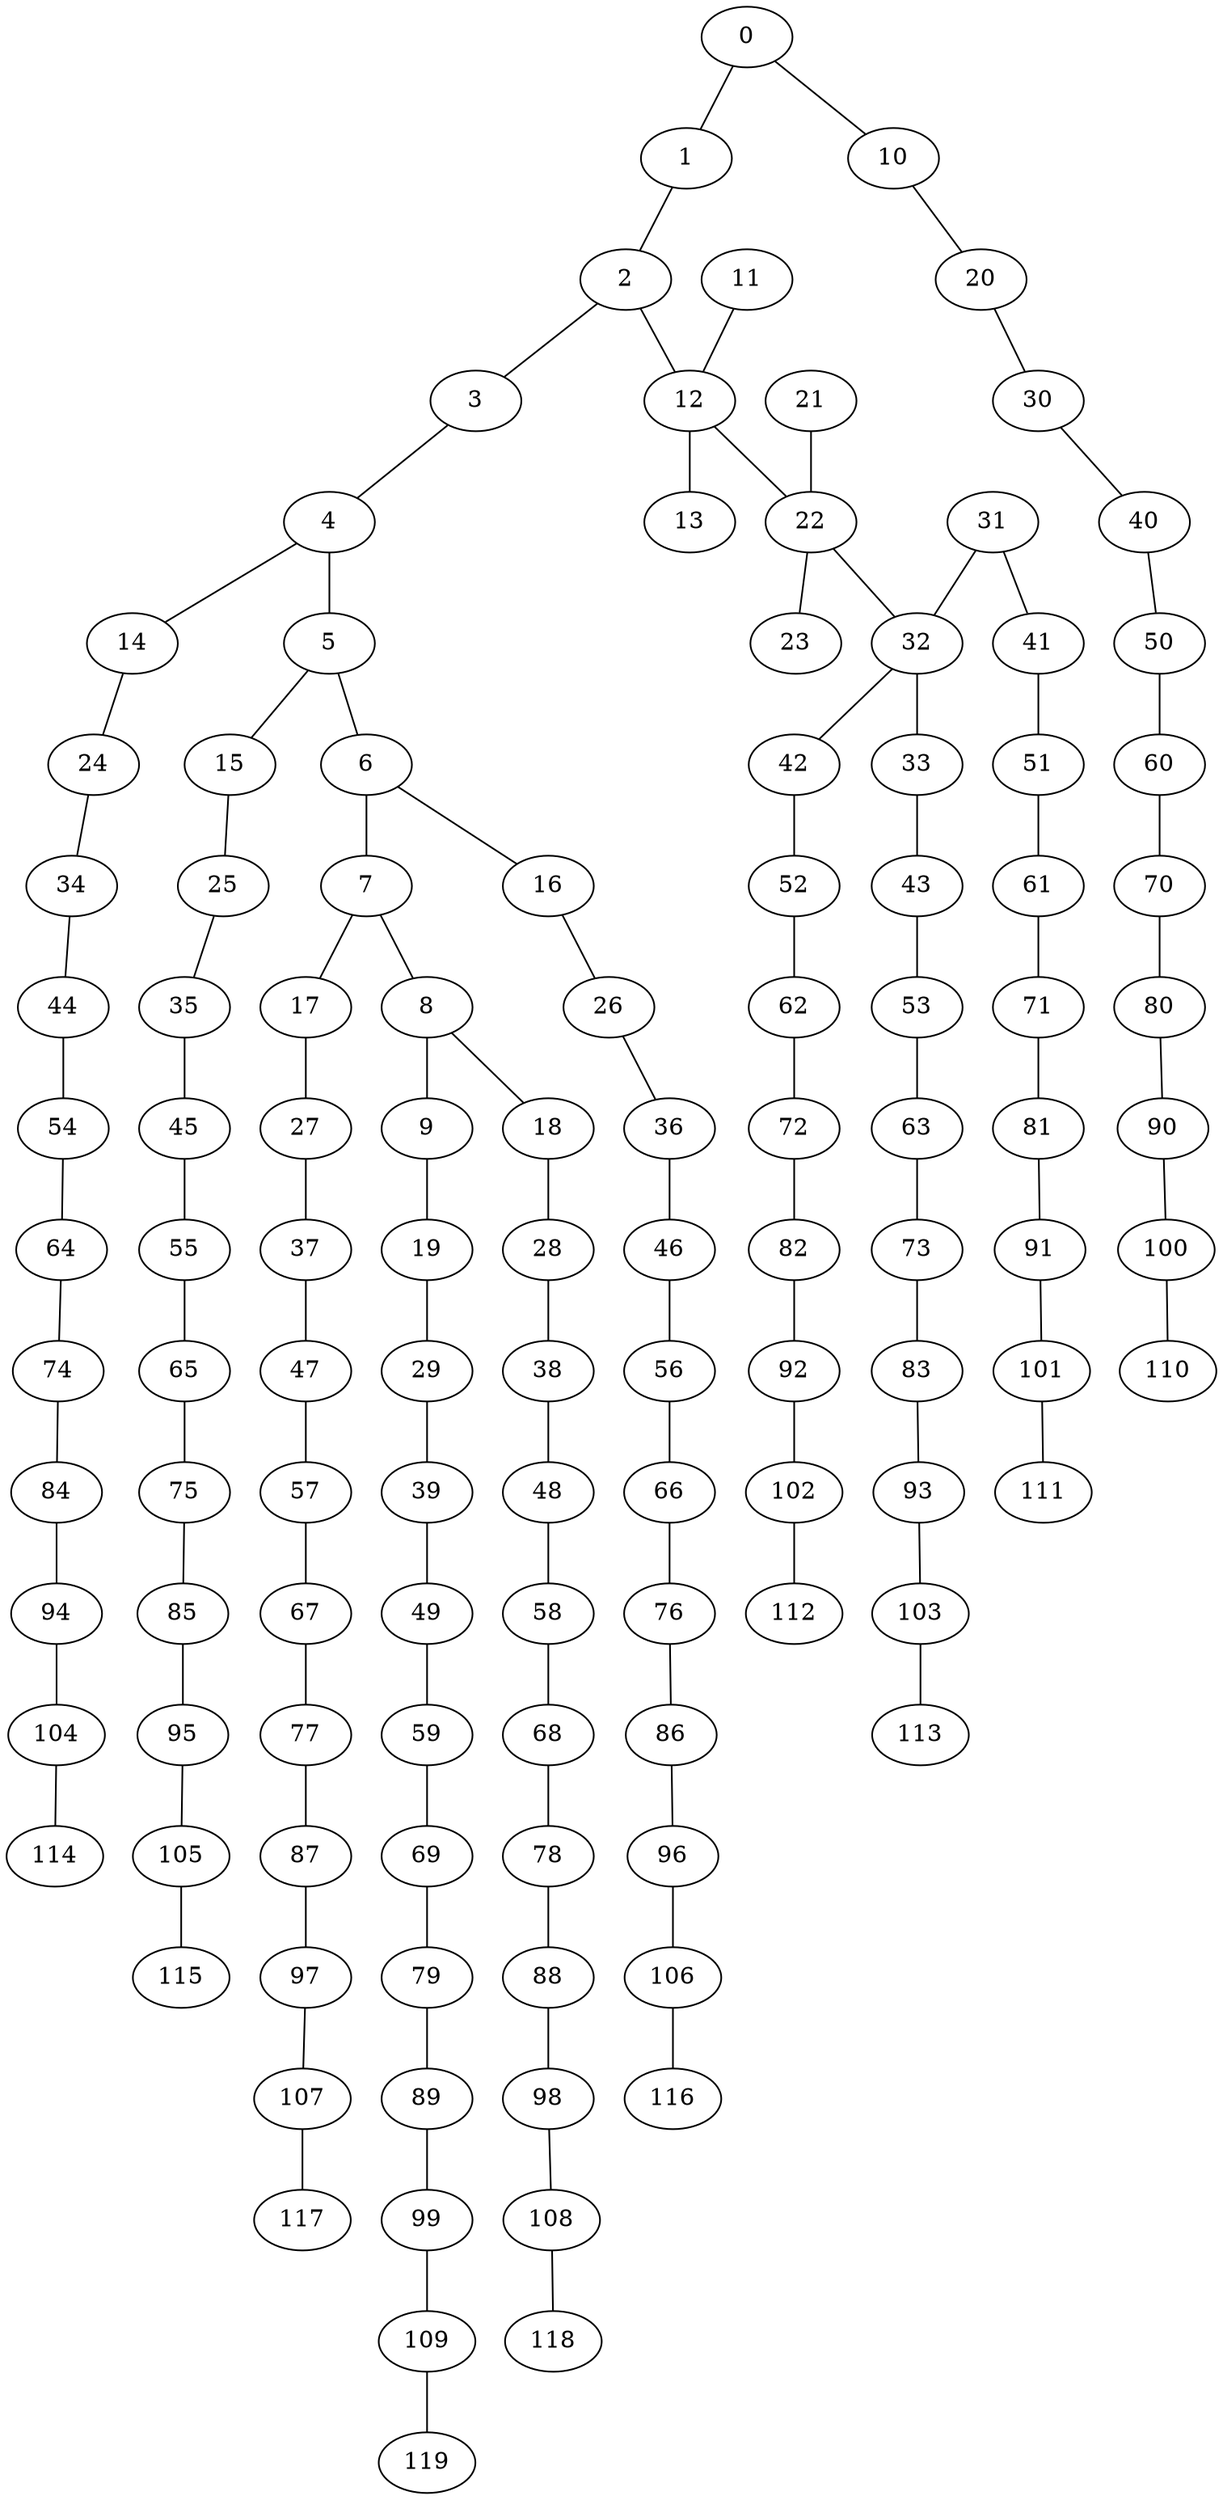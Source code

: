 graph G {
  32;
  22;
  12;
  2;
  1;
  0;
  3;
  4;
  5;
  6;
  7;
  8;
  9;
  10;
  11;
  13;
  14;
  15;
  16;
  17;
  18;
  19;
  20;
  21;
  23;
  24;
  25;
  26;
  27;
  28;
  29;
  30;
  31;
  33;
  34;
  35;
  36;
  37;
  38;
  39;
  40;
  41;
  42;
  43;
  44;
  45;
  46;
  47;
  48;
  49;
  50;
  51;
  52;
  53;
  54;
  55;
  56;
  57;
  58;
  59;
  60;
  61;
  62;
  63;
  64;
  65;
  66;
  67;
  68;
  69;
  70;
  71;
  72;
  73;
  74;
  75;
  76;
  77;
  78;
  79;
  80;
  81;
  82;
  83;
  84;
  85;
  86;
  87;
  88;
  89;
  90;
  91;
  92;
  93;
  94;
  95;
  96;
  97;
  98;
  99;
  100;
  101;
  102;
  103;
  104;
  105;
  106;
  107;
  108;
  109;
  110;
  111;
  112;
  113;
  114;
  115;
  116;
  117;
  118;
  119;
   22 -- 32;
   12 -- 22;
   2 -- 12;
   1 -- 2;
   0 -- 1;
   2 -- 3;
   3 -- 4;
   4 -- 5;
   5 -- 6;
   6 -- 7;
   7 -- 8;
   8 -- 9;
   0 -- 10;
   11 -- 12;
   12 -- 13;
   4 -- 14;
   5 -- 15;
   6 -- 16;
   7 -- 17;
   8 -- 18;
   9 -- 19;
   10 -- 20;
   21 -- 22;
   22 -- 23;
   14 -- 24;
   15 -- 25;
   16 -- 26;
   17 -- 27;
   18 -- 28;
   19 -- 29;
   20 -- 30;
   31 -- 32;
   32 -- 33;
   24 -- 34;
   25 -- 35;
   26 -- 36;
   27 -- 37;
   28 -- 38;
   29 -- 39;
   30 -- 40;
   31 -- 41;
   32 -- 42;
   33 -- 43;
   34 -- 44;
   35 -- 45;
   36 -- 46;
   37 -- 47;
   38 -- 48;
   39 -- 49;
   40 -- 50;
   41 -- 51;
   42 -- 52;
   43 -- 53;
   44 -- 54;
   45 -- 55;
   46 -- 56;
   47 -- 57;
   48 -- 58;
   49 -- 59;
   50 -- 60;
   51 -- 61;
   52 -- 62;
   53 -- 63;
   54 -- 64;
   55 -- 65;
   56 -- 66;
   57 -- 67;
   58 -- 68;
   59 -- 69;
   60 -- 70;
   61 -- 71;
   62 -- 72;
   63 -- 73;
   64 -- 74;
   65 -- 75;
   66 -- 76;
   67 -- 77;
   68 -- 78;
   69 -- 79;
   70 -- 80;
   71 -- 81;
   72 -- 82;
   73 -- 83;
   74 -- 84;
   75 -- 85;
   76 -- 86;
   77 -- 87;
   78 -- 88;
   79 -- 89;
   80 -- 90;
   81 -- 91;
   82 -- 92;
   83 -- 93;
   84 -- 94;
   85 -- 95;
   86 -- 96;
   87 -- 97;
   88 -- 98;
   89 -- 99;
   90 -- 100;
   91 -- 101;
   92 -- 102;
   93 -- 103;
   94 -- 104;
   95 -- 105;
   96 -- 106;
   97 -- 107;
   98 -- 108;
   99 -- 109;
   100 -- 110;
   101 -- 111;
   102 -- 112;
   103 -- 113;
   104 -- 114;
   105 -- 115;
   106 -- 116;
   107 -- 117;
   108 -- 118;
   109 -- 119;
}
